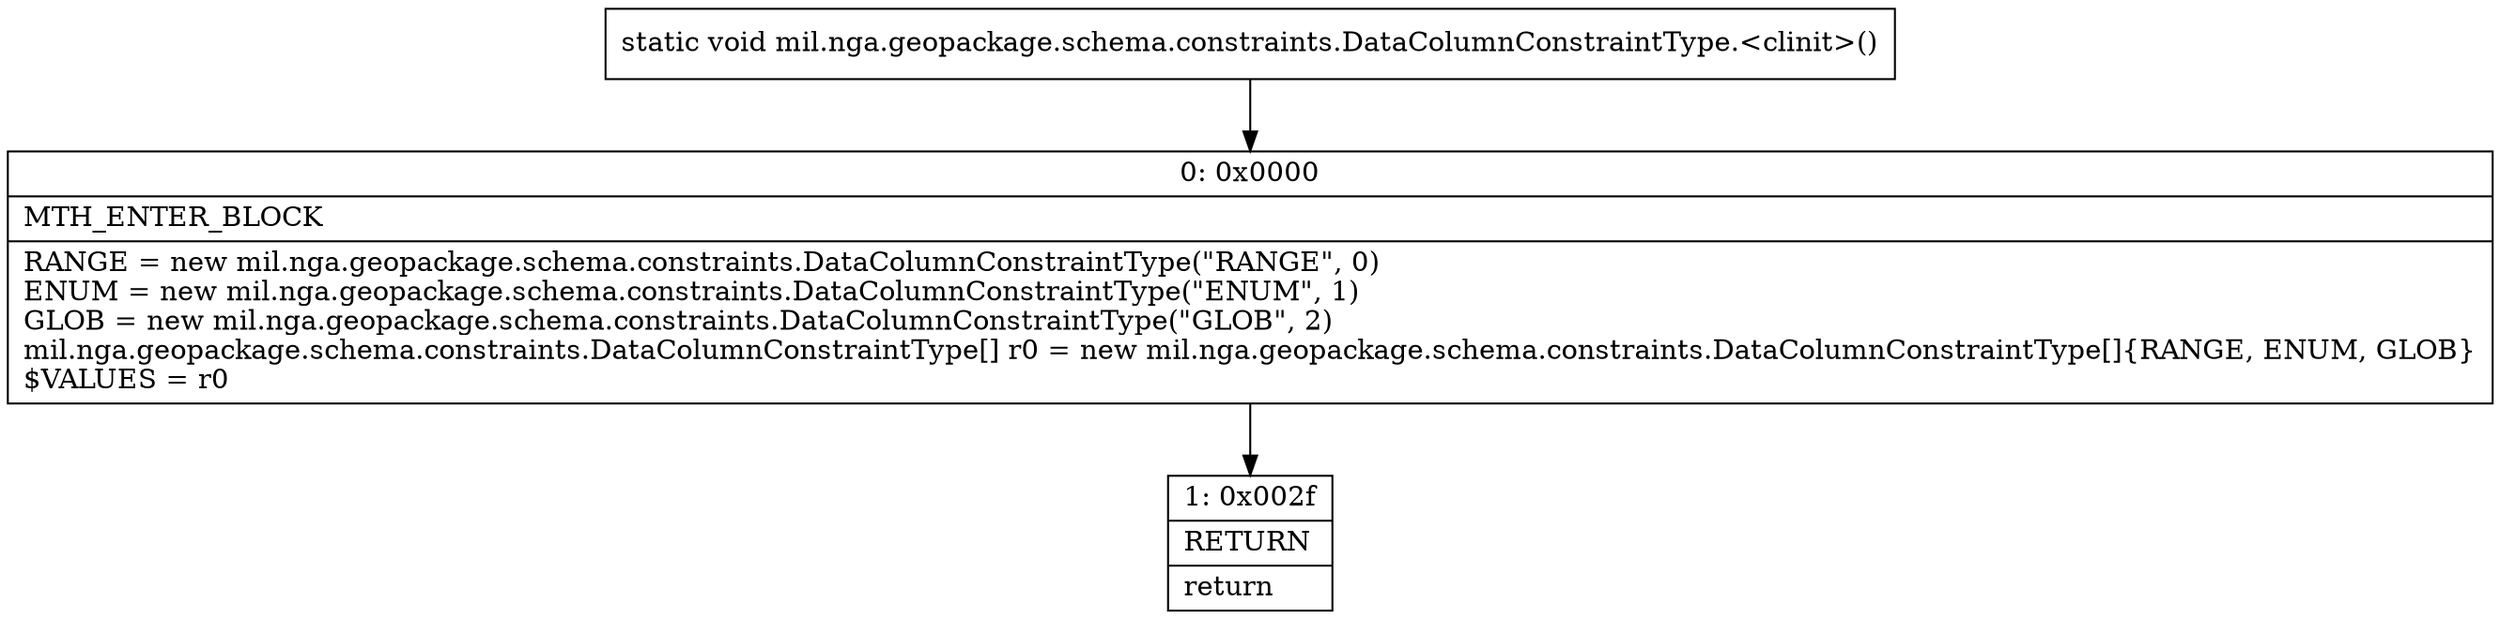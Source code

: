 digraph "CFG formil.nga.geopackage.schema.constraints.DataColumnConstraintType.\<clinit\>()V" {
Node_0 [shape=record,label="{0\:\ 0x0000|MTH_ENTER_BLOCK\l|RANGE = new mil.nga.geopackage.schema.constraints.DataColumnConstraintType(\"RANGE\", 0)\lENUM = new mil.nga.geopackage.schema.constraints.DataColumnConstraintType(\"ENUM\", 1)\lGLOB = new mil.nga.geopackage.schema.constraints.DataColumnConstraintType(\"GLOB\", 2)\lmil.nga.geopackage.schema.constraints.DataColumnConstraintType[] r0 = new mil.nga.geopackage.schema.constraints.DataColumnConstraintType[]\{RANGE, ENUM, GLOB\}\l$VALUES = r0\l}"];
Node_1 [shape=record,label="{1\:\ 0x002f|RETURN\l|return\l}"];
MethodNode[shape=record,label="{static void mil.nga.geopackage.schema.constraints.DataColumnConstraintType.\<clinit\>() }"];
MethodNode -> Node_0;
Node_0 -> Node_1;
}

